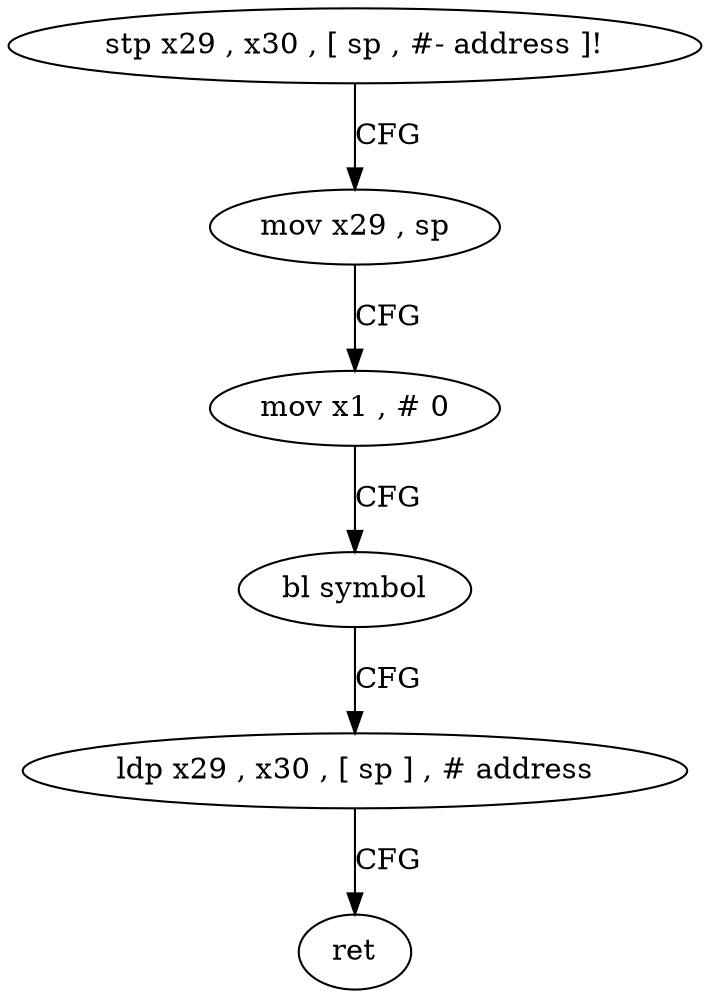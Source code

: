 digraph "func" {
"4257056" [label = "stp x29 , x30 , [ sp , #- address ]!" ]
"4257060" [label = "mov x29 , sp" ]
"4257064" [label = "mov x1 , # 0" ]
"4257068" [label = "bl symbol" ]
"4257072" [label = "ldp x29 , x30 , [ sp ] , # address" ]
"4257076" [label = "ret" ]
"4257056" -> "4257060" [ label = "CFG" ]
"4257060" -> "4257064" [ label = "CFG" ]
"4257064" -> "4257068" [ label = "CFG" ]
"4257068" -> "4257072" [ label = "CFG" ]
"4257072" -> "4257076" [ label = "CFG" ]
}
